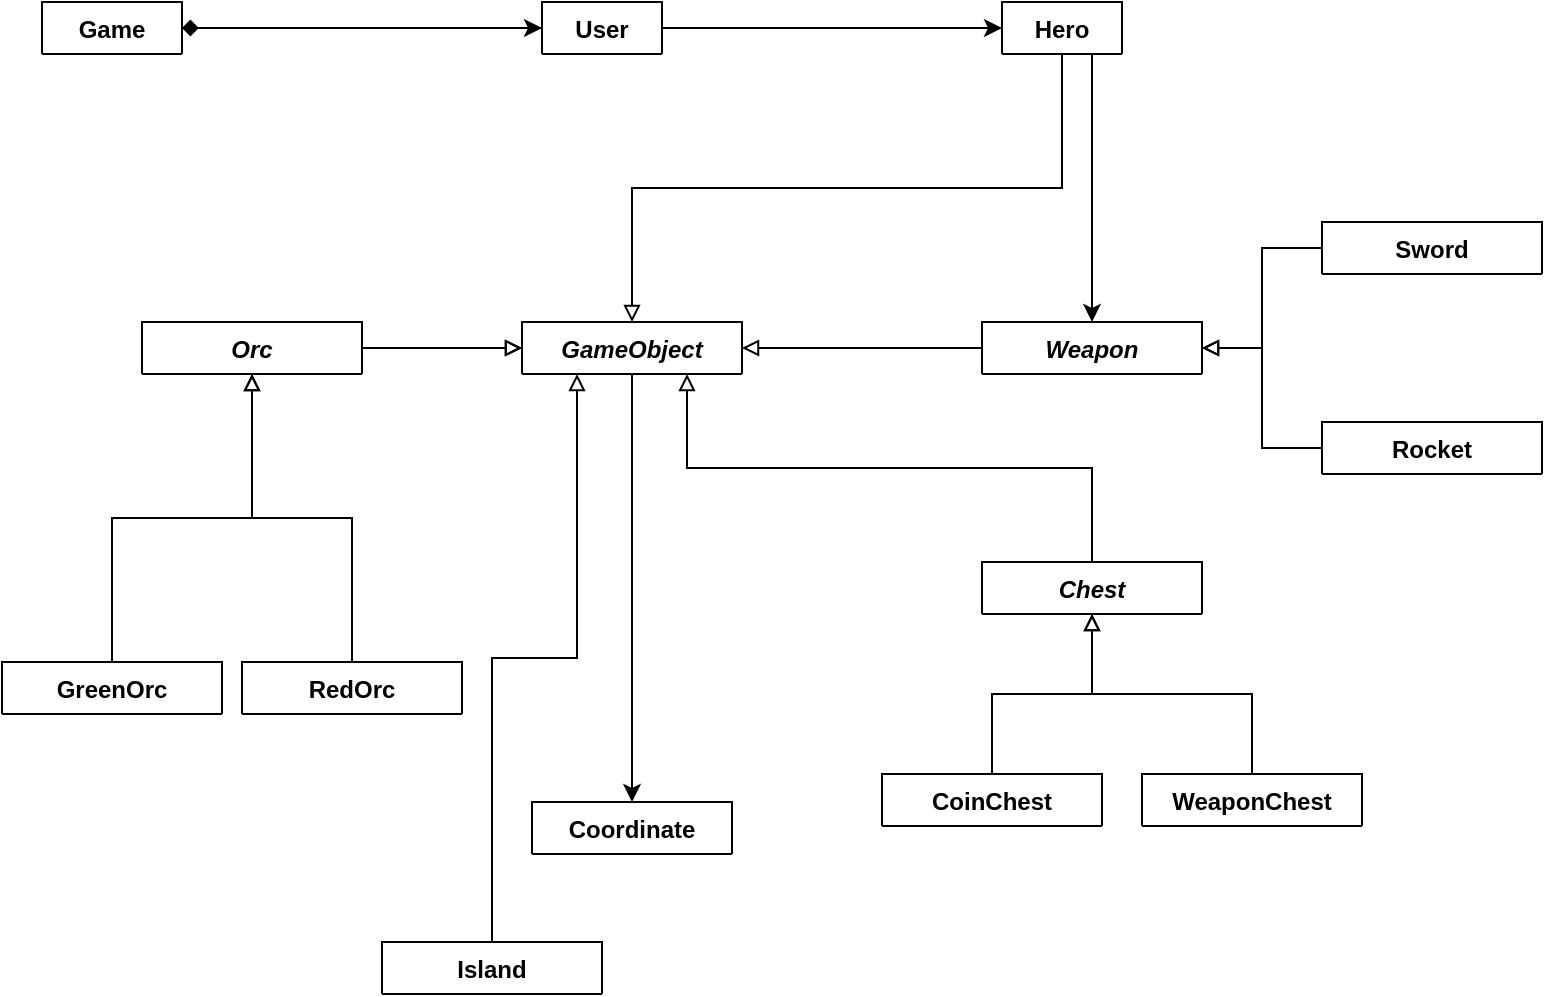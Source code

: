 <mxfile version="15.7.0" type="github">
  <diagram id="C5RBs43oDa-KdzZeNtuy" name="Page-1">
    <mxGraphModel dx="798" dy="589" grid="1" gridSize="10" guides="1" tooltips="1" connect="1" arrows="1" fold="1" page="1" pageScale="1" pageWidth="827" pageHeight="1169" math="0" shadow="0">
      <root>
        <mxCell id="WIyWlLk6GJQsqaUBKTNV-0" />
        <mxCell id="WIyWlLk6GJQsqaUBKTNV-1" parent="WIyWlLk6GJQsqaUBKTNV-0" />
        <mxCell id="6OCBn2JOFHXbEACRVXIG-73" value="" style="edgeStyle=orthogonalEdgeStyle;rounded=0;orthogonalLoop=1;jettySize=auto;html=1;" edge="1" parent="WIyWlLk6GJQsqaUBKTNV-1" source="6OCBn2JOFHXbEACRVXIG-64" target="6OCBn2JOFHXbEACRVXIG-69">
          <mxGeometry relative="1" as="geometry" />
        </mxCell>
        <mxCell id="6OCBn2JOFHXbEACRVXIG-64" value="Game" style="swimlane;fontStyle=1;align=center;verticalAlign=top;childLayout=stackLayout;horizontal=1;startSize=26;horizontalStack=0;resizeParent=1;resizeParentMax=0;resizeLast=0;collapsible=1;marginBottom=0;" vertex="1" collapsed="1" parent="WIyWlLk6GJQsqaUBKTNV-1">
          <mxGeometry x="40" y="40" width="70" height="26" as="geometry">
            <mxRectangle x="40" y="40" width="160" height="86" as="alternateBounds" />
          </mxGeometry>
        </mxCell>
        <mxCell id="6OCBn2JOFHXbEACRVXIG-65" value="+ field: type" style="text;strokeColor=none;fillColor=none;align=left;verticalAlign=top;spacingLeft=4;spacingRight=4;overflow=hidden;rotatable=0;points=[[0,0.5],[1,0.5]];portConstraint=eastwest;" vertex="1" parent="6OCBn2JOFHXbEACRVXIG-64">
          <mxGeometry y="26" width="70" height="26" as="geometry" />
        </mxCell>
        <mxCell id="6OCBn2JOFHXbEACRVXIG-66" value="" style="line;strokeWidth=1;fillColor=none;align=left;verticalAlign=middle;spacingTop=-1;spacingLeft=3;spacingRight=3;rotatable=0;labelPosition=right;points=[];portConstraint=eastwest;" vertex="1" parent="6OCBn2JOFHXbEACRVXIG-64">
          <mxGeometry y="52" width="70" height="8" as="geometry" />
        </mxCell>
        <mxCell id="6OCBn2JOFHXbEACRVXIG-67" value="+ method(type): type" style="text;strokeColor=none;fillColor=none;align=left;verticalAlign=top;spacingLeft=4;spacingRight=4;overflow=hidden;rotatable=0;points=[[0,0.5],[1,0.5]];portConstraint=eastwest;" vertex="1" parent="6OCBn2JOFHXbEACRVXIG-64">
          <mxGeometry y="60" width="70" height="26" as="geometry" />
        </mxCell>
        <mxCell id="6OCBn2JOFHXbEACRVXIG-79" value="" style="edgeStyle=orthogonalEdgeStyle;rounded=0;orthogonalLoop=1;jettySize=auto;html=1;" edge="1" parent="WIyWlLk6GJQsqaUBKTNV-1" source="6OCBn2JOFHXbEACRVXIG-69" target="6OCBn2JOFHXbEACRVXIG-75">
          <mxGeometry relative="1" as="geometry" />
        </mxCell>
        <mxCell id="6OCBn2JOFHXbEACRVXIG-69" value="User" style="swimlane;fontStyle=1;align=center;verticalAlign=top;childLayout=stackLayout;horizontal=1;startSize=26;horizontalStack=0;resizeParent=1;resizeParentMax=0;resizeLast=0;collapsible=1;marginBottom=0;" vertex="1" collapsed="1" parent="WIyWlLk6GJQsqaUBKTNV-1">
          <mxGeometry x="290" y="40" width="60" height="26" as="geometry">
            <mxRectangle x="290" y="40" width="160" height="86" as="alternateBounds" />
          </mxGeometry>
        </mxCell>
        <mxCell id="6OCBn2JOFHXbEACRVXIG-70" value="+ field: type" style="text;strokeColor=none;fillColor=none;align=left;verticalAlign=top;spacingLeft=4;spacingRight=4;overflow=hidden;rotatable=0;points=[[0,0.5],[1,0.5]];portConstraint=eastwest;" vertex="1" parent="6OCBn2JOFHXbEACRVXIG-69">
          <mxGeometry y="26" width="60" height="26" as="geometry" />
        </mxCell>
        <mxCell id="6OCBn2JOFHXbEACRVXIG-71" value="" style="line;strokeWidth=1;fillColor=none;align=left;verticalAlign=middle;spacingTop=-1;spacingLeft=3;spacingRight=3;rotatable=0;labelPosition=right;points=[];portConstraint=eastwest;" vertex="1" parent="6OCBn2JOFHXbEACRVXIG-69">
          <mxGeometry y="52" width="60" height="8" as="geometry" />
        </mxCell>
        <mxCell id="6OCBn2JOFHXbEACRVXIG-72" value="+ method(type): type" style="text;strokeColor=none;fillColor=none;align=left;verticalAlign=top;spacingLeft=4;spacingRight=4;overflow=hidden;rotatable=0;points=[[0,0.5],[1,0.5]];portConstraint=eastwest;" vertex="1" parent="6OCBn2JOFHXbEACRVXIG-69">
          <mxGeometry y="60" width="60" height="26" as="geometry" />
        </mxCell>
        <mxCell id="6OCBn2JOFHXbEACRVXIG-105" style="edgeStyle=orthogonalEdgeStyle;rounded=0;orthogonalLoop=1;jettySize=auto;html=1;exitX=0.5;exitY=1;exitDx=0;exitDy=0;entryX=0.5;entryY=0;entryDx=0;entryDy=0;endArrow=block;endFill=0;" edge="1" parent="WIyWlLk6GJQsqaUBKTNV-1" source="6OCBn2JOFHXbEACRVXIG-75" target="6OCBn2JOFHXbEACRVXIG-85">
          <mxGeometry relative="1" as="geometry" />
        </mxCell>
        <mxCell id="6OCBn2JOFHXbEACRVXIG-172" style="edgeStyle=orthogonalEdgeStyle;rounded=0;orthogonalLoop=1;jettySize=auto;html=1;exitX=0.75;exitY=1;exitDx=0;exitDy=0;entryX=0.5;entryY=0;entryDx=0;entryDy=0;startArrow=none;startFill=0;endArrow=classic;endFill=1;strokeColor=default;" edge="1" parent="WIyWlLk6GJQsqaUBKTNV-1" source="6OCBn2JOFHXbEACRVXIG-75" target="6OCBn2JOFHXbEACRVXIG-108">
          <mxGeometry relative="1" as="geometry" />
        </mxCell>
        <mxCell id="6OCBn2JOFHXbEACRVXIG-75" value="Hero" style="swimlane;fontStyle=1;align=center;verticalAlign=top;childLayout=stackLayout;horizontal=1;startSize=26;horizontalStack=0;resizeParent=1;resizeParentMax=0;resizeLast=0;collapsible=1;marginBottom=0;" vertex="1" collapsed="1" parent="WIyWlLk6GJQsqaUBKTNV-1">
          <mxGeometry x="520" y="40" width="60" height="26" as="geometry">
            <mxRectangle x="520" y="40" width="160" height="86" as="alternateBounds" />
          </mxGeometry>
        </mxCell>
        <mxCell id="6OCBn2JOFHXbEACRVXIG-76" value="+ field: type" style="text;strokeColor=none;fillColor=none;align=left;verticalAlign=top;spacingLeft=4;spacingRight=4;overflow=hidden;rotatable=0;points=[[0,0.5],[1,0.5]];portConstraint=eastwest;" vertex="1" parent="6OCBn2JOFHXbEACRVXIG-75">
          <mxGeometry y="26" width="60" height="26" as="geometry" />
        </mxCell>
        <mxCell id="6OCBn2JOFHXbEACRVXIG-77" value="" style="line;strokeWidth=1;fillColor=none;align=left;verticalAlign=middle;spacingTop=-1;spacingLeft=3;spacingRight=3;rotatable=0;labelPosition=right;points=[];portConstraint=eastwest;" vertex="1" parent="6OCBn2JOFHXbEACRVXIG-75">
          <mxGeometry y="52" width="60" height="8" as="geometry" />
        </mxCell>
        <mxCell id="6OCBn2JOFHXbEACRVXIG-78" value="+ method(type): type" style="text;strokeColor=none;fillColor=none;align=left;verticalAlign=top;spacingLeft=4;spacingRight=4;overflow=hidden;rotatable=0;points=[[0,0.5],[1,0.5]];portConstraint=eastwest;" vertex="1" parent="6OCBn2JOFHXbEACRVXIG-75">
          <mxGeometry y="60" width="60" height="26" as="geometry" />
        </mxCell>
        <mxCell id="6OCBn2JOFHXbEACRVXIG-107" style="edgeStyle=orthogonalEdgeStyle;rounded=0;orthogonalLoop=1;jettySize=auto;html=1;exitX=0.5;exitY=1;exitDx=0;exitDy=0;endArrow=classic;endFill=1;" edge="1" parent="WIyWlLk6GJQsqaUBKTNV-1" source="6OCBn2JOFHXbEACRVXIG-85" target="6OCBn2JOFHXbEACRVXIG-92">
          <mxGeometry relative="1" as="geometry" />
        </mxCell>
        <mxCell id="6OCBn2JOFHXbEACRVXIG-114" value="" style="edgeStyle=orthogonalEdgeStyle;rounded=0;orthogonalLoop=1;jettySize=auto;html=1;endArrow=none;endFill=0;strokeColor=default;startArrow=block;startFill=0;" edge="1" parent="WIyWlLk6GJQsqaUBKTNV-1" source="6OCBn2JOFHXbEACRVXIG-85" target="6OCBn2JOFHXbEACRVXIG-108">
          <mxGeometry relative="1" as="geometry" />
        </mxCell>
        <mxCell id="6OCBn2JOFHXbEACRVXIG-121" value="" style="edgeStyle=orthogonalEdgeStyle;rounded=0;orthogonalLoop=1;jettySize=auto;html=1;startArrow=block;startFill=0;endArrow=none;endFill=0;strokeColor=default;" edge="1" parent="WIyWlLk6GJQsqaUBKTNV-1" source="6OCBn2JOFHXbEACRVXIG-85" target="6OCBn2JOFHXbEACRVXIG-115">
          <mxGeometry relative="1" as="geometry" />
        </mxCell>
        <mxCell id="6OCBn2JOFHXbEACRVXIG-128" value="" style="edgeStyle=orthogonalEdgeStyle;rounded=0;orthogonalLoop=1;jettySize=auto;html=1;startArrow=block;startFill=0;endArrow=none;endFill=0;strokeColor=default;" edge="1" parent="WIyWlLk6GJQsqaUBKTNV-1" source="6OCBn2JOFHXbEACRVXIG-85" target="6OCBn2JOFHXbEACRVXIG-122">
          <mxGeometry relative="1" as="geometry" />
        </mxCell>
        <mxCell id="6OCBn2JOFHXbEACRVXIG-85" value="GameObject" style="swimlane;fontStyle=3;align=center;verticalAlign=top;childLayout=stackLayout;horizontal=1;startSize=26;horizontalStack=0;resizeParent=1;resizeParentMax=0;resizeLast=0;collapsible=1;marginBottom=0;" vertex="1" collapsed="1" parent="WIyWlLk6GJQsqaUBKTNV-1">
          <mxGeometry x="280" y="200" width="110" height="26" as="geometry">
            <mxRectangle x="280" y="200" width="160" height="112" as="alternateBounds" />
          </mxGeometry>
        </mxCell>
        <mxCell id="6OCBn2JOFHXbEACRVXIG-86" value="+ field: type" style="text;strokeColor=none;fillColor=none;align=left;verticalAlign=top;spacingLeft=4;spacingRight=4;overflow=hidden;rotatable=0;points=[[0,0.5],[1,0.5]];portConstraint=eastwest;" vertex="1" parent="6OCBn2JOFHXbEACRVXIG-85">
          <mxGeometry y="26" width="110" height="26" as="geometry" />
        </mxCell>
        <mxCell id="6OCBn2JOFHXbEACRVXIG-87" value="" style="line;strokeWidth=1;fillColor=none;align=left;verticalAlign=middle;spacingTop=-1;spacingLeft=3;spacingRight=3;rotatable=0;labelPosition=right;points=[];portConstraint=eastwest;" vertex="1" parent="6OCBn2JOFHXbEACRVXIG-85">
          <mxGeometry y="52" width="110" height="8" as="geometry" />
        </mxCell>
        <mxCell id="6OCBn2JOFHXbEACRVXIG-88" value="+ method(type): type" style="text;strokeColor=none;fillColor=none;align=left;verticalAlign=top;spacingLeft=4;spacingRight=4;overflow=hidden;rotatable=0;points=[[0,0.5],[1,0.5]];portConstraint=eastwest;" vertex="1" parent="6OCBn2JOFHXbEACRVXIG-85">
          <mxGeometry y="60" width="110" height="26" as="geometry" />
        </mxCell>
        <mxCell id="6OCBn2JOFHXbEACRVXIG-103" value="+ method(type): type" style="text;strokeColor=none;fillColor=none;align=left;verticalAlign=top;spacingLeft=4;spacingRight=4;overflow=hidden;rotatable=0;points=[[0,0.5],[1,0.5]];portConstraint=eastwest;" vertex="1" parent="6OCBn2JOFHXbEACRVXIG-85">
          <mxGeometry y="86" width="110" height="26" as="geometry" />
        </mxCell>
        <mxCell id="6OCBn2JOFHXbEACRVXIG-101" style="edgeStyle=orthogonalEdgeStyle;rounded=0;orthogonalLoop=1;jettySize=auto;html=1;exitX=1;exitY=0.5;exitDx=0;exitDy=0;endArrow=diamond;endFill=1;" edge="1" parent="6OCBn2JOFHXbEACRVXIG-85" source="6OCBn2JOFHXbEACRVXIG-86" target="6OCBn2JOFHXbEACRVXIG-86">
          <mxGeometry relative="1" as="geometry" />
        </mxCell>
        <mxCell id="6OCBn2JOFHXbEACRVXIG-91" style="edgeStyle=orthogonalEdgeStyle;rounded=0;orthogonalLoop=1;jettySize=auto;html=1;exitX=0;exitY=0.5;exitDx=0;exitDy=0;endArrow=diamond;endFill=1;" edge="1" parent="WIyWlLk6GJQsqaUBKTNV-1" source="6OCBn2JOFHXbEACRVXIG-72" target="6OCBn2JOFHXbEACRVXIG-67">
          <mxGeometry relative="1" as="geometry" />
        </mxCell>
        <mxCell id="6OCBn2JOFHXbEACRVXIG-92" value="Coordinate" style="swimlane;fontStyle=1;align=center;verticalAlign=top;childLayout=stackLayout;horizontal=1;startSize=26;horizontalStack=0;resizeParent=1;resizeParentMax=0;resizeLast=0;collapsible=1;marginBottom=0;" vertex="1" collapsed="1" parent="WIyWlLk6GJQsqaUBKTNV-1">
          <mxGeometry x="285" y="440" width="100" height="26" as="geometry">
            <mxRectangle x="290" y="440" width="160" height="190" as="alternateBounds" />
          </mxGeometry>
        </mxCell>
        <mxCell id="6OCBn2JOFHXbEACRVXIG-93" value="- x: double" style="text;strokeColor=none;fillColor=none;align=left;verticalAlign=top;spacingLeft=4;spacingRight=4;overflow=hidden;rotatable=0;points=[[0,0.5],[1,0.5]];portConstraint=eastwest;" vertex="1" parent="6OCBn2JOFHXbEACRVXIG-92">
          <mxGeometry y="26" width="100" height="26" as="geometry" />
        </mxCell>
        <mxCell id="6OCBn2JOFHXbEACRVXIG-96" value="- y: double" style="text;strokeColor=none;fillColor=none;align=left;verticalAlign=top;spacingLeft=4;spacingRight=4;overflow=hidden;rotatable=0;points=[[0,0.5],[1,0.5]];portConstraint=eastwest;" vertex="1" parent="6OCBn2JOFHXbEACRVXIG-92">
          <mxGeometry y="52" width="100" height="26" as="geometry" />
        </mxCell>
        <mxCell id="6OCBn2JOFHXbEACRVXIG-94" value="" style="line;strokeWidth=1;fillColor=none;align=left;verticalAlign=middle;spacingTop=-1;spacingLeft=3;spacingRight=3;rotatable=0;labelPosition=right;points=[];portConstraint=eastwest;" vertex="1" parent="6OCBn2JOFHXbEACRVXIG-92">
          <mxGeometry y="78" width="100" height="8" as="geometry" />
        </mxCell>
        <mxCell id="6OCBn2JOFHXbEACRVXIG-95" value="+ setX(x: double): void" style="text;strokeColor=none;fillColor=none;align=left;verticalAlign=top;spacingLeft=4;spacingRight=4;overflow=hidden;rotatable=0;points=[[0,0.5],[1,0.5]];portConstraint=eastwest;" vertex="1" parent="6OCBn2JOFHXbEACRVXIG-92">
          <mxGeometry y="86" width="100" height="26" as="geometry" />
        </mxCell>
        <mxCell id="6OCBn2JOFHXbEACRVXIG-97" value="+ setY(y: double): void" style="text;strokeColor=none;fillColor=none;align=left;verticalAlign=top;spacingLeft=4;spacingRight=4;overflow=hidden;rotatable=0;points=[[0,0.5],[1,0.5]];portConstraint=eastwest;" vertex="1" parent="6OCBn2JOFHXbEACRVXIG-92">
          <mxGeometry y="112" width="100" height="26" as="geometry" />
        </mxCell>
        <mxCell id="6OCBn2JOFHXbEACRVXIG-98" value="+ getX(): double" style="text;strokeColor=none;fillColor=none;align=left;verticalAlign=top;spacingLeft=4;spacingRight=4;overflow=hidden;rotatable=0;points=[[0,0.5],[1,0.5]];portConstraint=eastwest;" vertex="1" parent="6OCBn2JOFHXbEACRVXIG-92">
          <mxGeometry y="138" width="100" height="26" as="geometry" />
        </mxCell>
        <mxCell id="6OCBn2JOFHXbEACRVXIG-99" value="+ getY(): void" style="text;strokeColor=none;fillColor=none;align=left;verticalAlign=top;spacingLeft=4;spacingRight=4;overflow=hidden;rotatable=0;points=[[0,0.5],[1,0.5]];portConstraint=eastwest;" vertex="1" parent="6OCBn2JOFHXbEACRVXIG-92">
          <mxGeometry y="164" width="100" height="26" as="geometry" />
        </mxCell>
        <mxCell id="6OCBn2JOFHXbEACRVXIG-164" value="" style="edgeStyle=orthogonalEdgeStyle;rounded=0;orthogonalLoop=1;jettySize=auto;html=1;startArrow=block;startFill=0;endArrow=none;endFill=0;strokeColor=default;entryX=0;entryY=0.5;entryDx=0;entryDy=0;" edge="1" parent="WIyWlLk6GJQsqaUBKTNV-1" source="6OCBn2JOFHXbEACRVXIG-108" target="6OCBn2JOFHXbEACRVXIG-158">
          <mxGeometry relative="1" as="geometry" />
        </mxCell>
        <mxCell id="6OCBn2JOFHXbEACRVXIG-171" value="" style="edgeStyle=orthogonalEdgeStyle;rounded=0;orthogonalLoop=1;jettySize=auto;html=1;startArrow=block;startFill=0;endArrow=none;endFill=0;strokeColor=default;entryX=0;entryY=0.5;entryDx=0;entryDy=0;" edge="1" parent="WIyWlLk6GJQsqaUBKTNV-1" source="6OCBn2JOFHXbEACRVXIG-108" target="6OCBn2JOFHXbEACRVXIG-165">
          <mxGeometry relative="1" as="geometry" />
        </mxCell>
        <mxCell id="6OCBn2JOFHXbEACRVXIG-108" value="Weapon" style="swimlane;fontStyle=3;align=center;verticalAlign=top;childLayout=stackLayout;horizontal=1;startSize=26;horizontalStack=0;resizeParent=1;resizeParentMax=0;resizeLast=0;collapsible=1;marginBottom=0;" vertex="1" collapsed="1" parent="WIyWlLk6GJQsqaUBKTNV-1">
          <mxGeometry x="510" y="200" width="110" height="26" as="geometry">
            <mxRectangle x="280" y="200" width="160" height="112" as="alternateBounds" />
          </mxGeometry>
        </mxCell>
        <mxCell id="6OCBn2JOFHXbEACRVXIG-109" value="+ field: type" style="text;strokeColor=none;fillColor=none;align=left;verticalAlign=top;spacingLeft=4;spacingRight=4;overflow=hidden;rotatable=0;points=[[0,0.5],[1,0.5]];portConstraint=eastwest;" vertex="1" parent="6OCBn2JOFHXbEACRVXIG-108">
          <mxGeometry y="26" width="110" height="26" as="geometry" />
        </mxCell>
        <mxCell id="6OCBn2JOFHXbEACRVXIG-110" value="" style="line;strokeWidth=1;fillColor=none;align=left;verticalAlign=middle;spacingTop=-1;spacingLeft=3;spacingRight=3;rotatable=0;labelPosition=right;points=[];portConstraint=eastwest;" vertex="1" parent="6OCBn2JOFHXbEACRVXIG-108">
          <mxGeometry y="52" width="110" height="8" as="geometry" />
        </mxCell>
        <mxCell id="6OCBn2JOFHXbEACRVXIG-111" value="+ method(type): type" style="text;strokeColor=none;fillColor=none;align=left;verticalAlign=top;spacingLeft=4;spacingRight=4;overflow=hidden;rotatable=0;points=[[0,0.5],[1,0.5]];portConstraint=eastwest;" vertex="1" parent="6OCBn2JOFHXbEACRVXIG-108">
          <mxGeometry y="60" width="110" height="26" as="geometry" />
        </mxCell>
        <mxCell id="6OCBn2JOFHXbEACRVXIG-112" value="+ method(type): type" style="text;strokeColor=none;fillColor=none;align=left;verticalAlign=top;spacingLeft=4;spacingRight=4;overflow=hidden;rotatable=0;points=[[0,0.5],[1,0.5]];portConstraint=eastwest;" vertex="1" parent="6OCBn2JOFHXbEACRVXIG-108">
          <mxGeometry y="86" width="110" height="26" as="geometry" />
        </mxCell>
        <mxCell id="6OCBn2JOFHXbEACRVXIG-113" style="edgeStyle=orthogonalEdgeStyle;rounded=0;orthogonalLoop=1;jettySize=auto;html=1;exitX=1;exitY=0.5;exitDx=0;exitDy=0;endArrow=diamond;endFill=1;" edge="1" parent="6OCBn2JOFHXbEACRVXIG-108" source="6OCBn2JOFHXbEACRVXIG-109" target="6OCBn2JOFHXbEACRVXIG-109">
          <mxGeometry relative="1" as="geometry" />
        </mxCell>
        <mxCell id="6OCBn2JOFHXbEACRVXIG-198" value="" style="edgeStyle=orthogonalEdgeStyle;rounded=0;orthogonalLoop=1;jettySize=auto;html=1;startArrow=block;startFill=0;endArrow=none;endFill=0;strokeColor=default;" edge="1" parent="WIyWlLk6GJQsqaUBKTNV-1" source="6OCBn2JOFHXbEACRVXIG-115" target="6OCBn2JOFHXbEACRVXIG-186">
          <mxGeometry relative="1" as="geometry" />
        </mxCell>
        <mxCell id="6OCBn2JOFHXbEACRVXIG-211" value="" style="edgeStyle=orthogonalEdgeStyle;rounded=0;orthogonalLoop=1;jettySize=auto;html=1;startArrow=block;startFill=0;endArrow=none;endFill=0;strokeColor=default;" edge="1" parent="WIyWlLk6GJQsqaUBKTNV-1" source="6OCBn2JOFHXbEACRVXIG-115" target="6OCBn2JOFHXbEACRVXIG-199">
          <mxGeometry relative="1" as="geometry" />
        </mxCell>
        <mxCell id="6OCBn2JOFHXbEACRVXIG-115" value="Orc" style="swimlane;fontStyle=3;align=center;verticalAlign=top;childLayout=stackLayout;horizontal=1;startSize=26;horizontalStack=0;resizeParent=1;resizeParentMax=0;resizeLast=0;collapsible=1;marginBottom=0;" vertex="1" collapsed="1" parent="WIyWlLk6GJQsqaUBKTNV-1">
          <mxGeometry x="90" y="200" width="110" height="26" as="geometry">
            <mxRectangle x="280" y="200" width="160" height="112" as="alternateBounds" />
          </mxGeometry>
        </mxCell>
        <mxCell id="6OCBn2JOFHXbEACRVXIG-122" value="Orc" style="swimlane;fontStyle=1;align=center;verticalAlign=top;childLayout=stackLayout;horizontal=1;startSize=26;horizontalStack=0;resizeParent=1;resizeParentMax=0;resizeLast=0;collapsible=1;marginBottom=0;" vertex="1" collapsed="1" parent="6OCBn2JOFHXbEACRVXIG-115">
          <mxGeometry y="26" width="110" height="26" as="geometry">
            <mxRectangle x="280" y="200" width="160" height="112" as="alternateBounds" />
          </mxGeometry>
        </mxCell>
        <mxCell id="6OCBn2JOFHXbEACRVXIG-123" value="+ field: type" style="text;strokeColor=none;fillColor=none;align=left;verticalAlign=top;spacingLeft=4;spacingRight=4;overflow=hidden;rotatable=0;points=[[0,0.5],[1,0.5]];portConstraint=eastwest;" vertex="1" parent="6OCBn2JOFHXbEACRVXIG-122">
          <mxGeometry y="26" width="110" height="26" as="geometry" />
        </mxCell>
        <mxCell id="6OCBn2JOFHXbEACRVXIG-124" value="" style="line;strokeWidth=1;fillColor=none;align=left;verticalAlign=middle;spacingTop=-1;spacingLeft=3;spacingRight=3;rotatable=0;labelPosition=right;points=[];portConstraint=eastwest;" vertex="1" parent="6OCBn2JOFHXbEACRVXIG-122">
          <mxGeometry y="52" width="110" height="8" as="geometry" />
        </mxCell>
        <mxCell id="6OCBn2JOFHXbEACRVXIG-125" value="+ method(type): type" style="text;strokeColor=none;fillColor=none;align=left;verticalAlign=top;spacingLeft=4;spacingRight=4;overflow=hidden;rotatable=0;points=[[0,0.5],[1,0.5]];portConstraint=eastwest;" vertex="1" parent="6OCBn2JOFHXbEACRVXIG-122">
          <mxGeometry y="60" width="110" height="26" as="geometry" />
        </mxCell>
        <mxCell id="6OCBn2JOFHXbEACRVXIG-126" value="+ method(type): type" style="text;strokeColor=none;fillColor=none;align=left;verticalAlign=top;spacingLeft=4;spacingRight=4;overflow=hidden;rotatable=0;points=[[0,0.5],[1,0.5]];portConstraint=eastwest;" vertex="1" parent="6OCBn2JOFHXbEACRVXIG-122">
          <mxGeometry y="86" width="110" height="26" as="geometry" />
        </mxCell>
        <mxCell id="6OCBn2JOFHXbEACRVXIG-127" style="edgeStyle=orthogonalEdgeStyle;rounded=0;orthogonalLoop=1;jettySize=auto;html=1;exitX=1;exitY=0.5;exitDx=0;exitDy=0;endArrow=diamond;endFill=1;" edge="1" parent="6OCBn2JOFHXbEACRVXIG-122" source="6OCBn2JOFHXbEACRVXIG-123" target="6OCBn2JOFHXbEACRVXIG-123">
          <mxGeometry relative="1" as="geometry" />
        </mxCell>
        <mxCell id="6OCBn2JOFHXbEACRVXIG-116" value="+ field: type" style="text;strokeColor=none;fillColor=none;align=left;verticalAlign=top;spacingLeft=4;spacingRight=4;overflow=hidden;rotatable=0;points=[[0,0.5],[1,0.5]];portConstraint=eastwest;" vertex="1" parent="6OCBn2JOFHXbEACRVXIG-115">
          <mxGeometry y="52" width="110" height="26" as="geometry" />
        </mxCell>
        <mxCell id="6OCBn2JOFHXbEACRVXIG-117" value="" style="line;strokeWidth=1;fillColor=none;align=left;verticalAlign=middle;spacingTop=-1;spacingLeft=3;spacingRight=3;rotatable=0;labelPosition=right;points=[];portConstraint=eastwest;" vertex="1" parent="6OCBn2JOFHXbEACRVXIG-115">
          <mxGeometry y="78" width="110" height="8" as="geometry" />
        </mxCell>
        <mxCell id="6OCBn2JOFHXbEACRVXIG-118" value="+ method(type): type" style="text;strokeColor=none;fillColor=none;align=left;verticalAlign=top;spacingLeft=4;spacingRight=4;overflow=hidden;rotatable=0;points=[[0,0.5],[1,0.5]];portConstraint=eastwest;" vertex="1" parent="6OCBn2JOFHXbEACRVXIG-115">
          <mxGeometry y="86" width="110" height="26" as="geometry" />
        </mxCell>
        <mxCell id="6OCBn2JOFHXbEACRVXIG-119" value="+ method(type): type" style="text;strokeColor=none;fillColor=none;align=left;verticalAlign=top;spacingLeft=4;spacingRight=4;overflow=hidden;rotatable=0;points=[[0,0.5],[1,0.5]];portConstraint=eastwest;" vertex="1" parent="6OCBn2JOFHXbEACRVXIG-115">
          <mxGeometry y="112" width="110" height="26" as="geometry" />
        </mxCell>
        <mxCell id="6OCBn2JOFHXbEACRVXIG-120" style="edgeStyle=orthogonalEdgeStyle;rounded=0;orthogonalLoop=1;jettySize=auto;html=1;exitX=1;exitY=0.5;exitDx=0;exitDy=0;endArrow=diamond;endFill=1;" edge="1" parent="6OCBn2JOFHXbEACRVXIG-115" source="6OCBn2JOFHXbEACRVXIG-116" target="6OCBn2JOFHXbEACRVXIG-116">
          <mxGeometry relative="1" as="geometry" />
        </mxCell>
        <mxCell id="6OCBn2JOFHXbEACRVXIG-136" style="edgeStyle=orthogonalEdgeStyle;rounded=0;orthogonalLoop=1;jettySize=auto;html=1;exitX=0.5;exitY=0;exitDx=0;exitDy=0;startArrow=none;startFill=0;endArrow=block;endFill=0;strokeColor=default;entryX=0.25;entryY=1;entryDx=0;entryDy=0;elbow=vertical;" edge="1" parent="WIyWlLk6GJQsqaUBKTNV-1" source="6OCBn2JOFHXbEACRVXIG-129" target="6OCBn2JOFHXbEACRVXIG-85">
          <mxGeometry relative="1" as="geometry">
            <mxPoint x="290" y="230" as="targetPoint" />
          </mxGeometry>
        </mxCell>
        <mxCell id="6OCBn2JOFHXbEACRVXIG-129" value="Island" style="swimlane;fontStyle=1;align=center;verticalAlign=top;childLayout=stackLayout;horizontal=1;startSize=26;horizontalStack=0;resizeParent=1;resizeParentMax=0;resizeLast=0;collapsible=1;marginBottom=0;" vertex="1" collapsed="1" parent="WIyWlLk6GJQsqaUBKTNV-1">
          <mxGeometry x="210" y="510" width="110" height="26" as="geometry">
            <mxRectangle x="210" y="510" width="160" height="138" as="alternateBounds" />
          </mxGeometry>
        </mxCell>
        <mxCell id="6OCBn2JOFHXbEACRVXIG-130" value="+ field: type" style="text;strokeColor=none;fillColor=none;align=left;verticalAlign=top;spacingLeft=4;spacingRight=4;overflow=hidden;rotatable=0;points=[[0,0.5],[1,0.5]];portConstraint=eastwest;" vertex="1" parent="6OCBn2JOFHXbEACRVXIG-129">
          <mxGeometry y="26" width="110" height="26" as="geometry" />
        </mxCell>
        <mxCell id="6OCBn2JOFHXbEACRVXIG-131" value="" style="line;strokeWidth=1;fillColor=none;align=left;verticalAlign=middle;spacingTop=-1;spacingLeft=3;spacingRight=3;rotatable=0;labelPosition=right;points=[];portConstraint=eastwest;" vertex="1" parent="6OCBn2JOFHXbEACRVXIG-129">
          <mxGeometry y="52" width="110" height="8" as="geometry" />
        </mxCell>
        <mxCell id="6OCBn2JOFHXbEACRVXIG-132" value="+ method(type): type" style="text;strokeColor=none;fillColor=none;align=left;verticalAlign=top;spacingLeft=4;spacingRight=4;overflow=hidden;rotatable=0;points=[[0,0.5],[1,0.5]];portConstraint=eastwest;" vertex="1" parent="6OCBn2JOFHXbEACRVXIG-129">
          <mxGeometry y="60" width="110" height="26" as="geometry" />
        </mxCell>
        <mxCell id="6OCBn2JOFHXbEACRVXIG-133" value="+ method(type): type" style="text;strokeColor=none;fillColor=none;align=left;verticalAlign=top;spacingLeft=4;spacingRight=4;overflow=hidden;rotatable=0;points=[[0,0.5],[1,0.5]];portConstraint=eastwest;" vertex="1" parent="6OCBn2JOFHXbEACRVXIG-129">
          <mxGeometry y="86" width="110" height="26" as="geometry" />
        </mxCell>
        <mxCell id="6OCBn2JOFHXbEACRVXIG-134" style="edgeStyle=orthogonalEdgeStyle;rounded=0;orthogonalLoop=1;jettySize=auto;html=1;exitX=1;exitY=0.5;exitDx=0;exitDy=0;endArrow=diamond;endFill=1;" edge="1" parent="6OCBn2JOFHXbEACRVXIG-129" source="6OCBn2JOFHXbEACRVXIG-130" target="6OCBn2JOFHXbEACRVXIG-130">
          <mxGeometry relative="1" as="geometry" />
        </mxCell>
        <mxCell id="6OCBn2JOFHXbEACRVXIG-173" value="Orc" style="swimlane;fontStyle=1;align=center;verticalAlign=top;childLayout=stackLayout;horizontal=1;startSize=26;horizontalStack=0;resizeParent=1;resizeParentMax=0;resizeLast=0;collapsible=1;marginBottom=0;" vertex="1" collapsed="1" parent="6OCBn2JOFHXbEACRVXIG-129">
          <mxGeometry y="112" width="110" height="26" as="geometry">
            <mxRectangle x="280" y="200" width="160" height="112" as="alternateBounds" />
          </mxGeometry>
        </mxCell>
        <mxCell id="6OCBn2JOFHXbEACRVXIG-174" value="Orc" style="swimlane;fontStyle=1;align=center;verticalAlign=top;childLayout=stackLayout;horizontal=1;startSize=26;horizontalStack=0;resizeParent=1;resizeParentMax=0;resizeLast=0;collapsible=1;marginBottom=0;" vertex="1" collapsed="1" parent="6OCBn2JOFHXbEACRVXIG-173">
          <mxGeometry y="26" width="110" height="26" as="geometry">
            <mxRectangle x="280" y="200" width="160" height="112" as="alternateBounds" />
          </mxGeometry>
        </mxCell>
        <mxCell id="6OCBn2JOFHXbEACRVXIG-175" value="+ field: type" style="text;strokeColor=none;fillColor=none;align=left;verticalAlign=top;spacingLeft=4;spacingRight=4;overflow=hidden;rotatable=0;points=[[0,0.5],[1,0.5]];portConstraint=eastwest;" vertex="1" parent="6OCBn2JOFHXbEACRVXIG-174">
          <mxGeometry y="26" width="110" height="26" as="geometry" />
        </mxCell>
        <mxCell id="6OCBn2JOFHXbEACRVXIG-176" value="" style="line;strokeWidth=1;fillColor=none;align=left;verticalAlign=middle;spacingTop=-1;spacingLeft=3;spacingRight=3;rotatable=0;labelPosition=right;points=[];portConstraint=eastwest;" vertex="1" parent="6OCBn2JOFHXbEACRVXIG-174">
          <mxGeometry y="52" width="110" height="8" as="geometry" />
        </mxCell>
        <mxCell id="6OCBn2JOFHXbEACRVXIG-177" value="+ method(type): type" style="text;strokeColor=none;fillColor=none;align=left;verticalAlign=top;spacingLeft=4;spacingRight=4;overflow=hidden;rotatable=0;points=[[0,0.5],[1,0.5]];portConstraint=eastwest;" vertex="1" parent="6OCBn2JOFHXbEACRVXIG-174">
          <mxGeometry y="60" width="110" height="26" as="geometry" />
        </mxCell>
        <mxCell id="6OCBn2JOFHXbEACRVXIG-178" value="+ method(type): type" style="text;strokeColor=none;fillColor=none;align=left;verticalAlign=top;spacingLeft=4;spacingRight=4;overflow=hidden;rotatable=0;points=[[0,0.5],[1,0.5]];portConstraint=eastwest;" vertex="1" parent="6OCBn2JOFHXbEACRVXIG-174">
          <mxGeometry y="86" width="110" height="26" as="geometry" />
        </mxCell>
        <mxCell id="6OCBn2JOFHXbEACRVXIG-179" style="edgeStyle=orthogonalEdgeStyle;rounded=0;orthogonalLoop=1;jettySize=auto;html=1;exitX=1;exitY=0.5;exitDx=0;exitDy=0;endArrow=diamond;endFill=1;" edge="1" parent="6OCBn2JOFHXbEACRVXIG-174" source="6OCBn2JOFHXbEACRVXIG-175" target="6OCBn2JOFHXbEACRVXIG-175">
          <mxGeometry relative="1" as="geometry" />
        </mxCell>
        <mxCell id="6OCBn2JOFHXbEACRVXIG-180" value="+ field: type" style="text;strokeColor=none;fillColor=none;align=left;verticalAlign=top;spacingLeft=4;spacingRight=4;overflow=hidden;rotatable=0;points=[[0,0.5],[1,0.5]];portConstraint=eastwest;" vertex="1" parent="6OCBn2JOFHXbEACRVXIG-173">
          <mxGeometry y="52" width="110" height="26" as="geometry" />
        </mxCell>
        <mxCell id="6OCBn2JOFHXbEACRVXIG-181" value="" style="line;strokeWidth=1;fillColor=none;align=left;verticalAlign=middle;spacingTop=-1;spacingLeft=3;spacingRight=3;rotatable=0;labelPosition=right;points=[];portConstraint=eastwest;" vertex="1" parent="6OCBn2JOFHXbEACRVXIG-173">
          <mxGeometry y="78" width="110" height="8" as="geometry" />
        </mxCell>
        <mxCell id="6OCBn2JOFHXbEACRVXIG-182" value="+ method(type): type" style="text;strokeColor=none;fillColor=none;align=left;verticalAlign=top;spacingLeft=4;spacingRight=4;overflow=hidden;rotatable=0;points=[[0,0.5],[1,0.5]];portConstraint=eastwest;" vertex="1" parent="6OCBn2JOFHXbEACRVXIG-173">
          <mxGeometry y="86" width="110" height="26" as="geometry" />
        </mxCell>
        <mxCell id="6OCBn2JOFHXbEACRVXIG-183" value="+ method(type): type" style="text;strokeColor=none;fillColor=none;align=left;verticalAlign=top;spacingLeft=4;spacingRight=4;overflow=hidden;rotatable=0;points=[[0,0.5],[1,0.5]];portConstraint=eastwest;" vertex="1" parent="6OCBn2JOFHXbEACRVXIG-173">
          <mxGeometry y="112" width="110" height="26" as="geometry" />
        </mxCell>
        <mxCell id="6OCBn2JOFHXbEACRVXIG-184" style="edgeStyle=orthogonalEdgeStyle;rounded=0;orthogonalLoop=1;jettySize=auto;html=1;exitX=1;exitY=0.5;exitDx=0;exitDy=0;endArrow=diamond;endFill=1;" edge="1" parent="6OCBn2JOFHXbEACRVXIG-173" source="6OCBn2JOFHXbEACRVXIG-180" target="6OCBn2JOFHXbEACRVXIG-180">
          <mxGeometry relative="1" as="geometry" />
        </mxCell>
        <mxCell id="6OCBn2JOFHXbEACRVXIG-143" style="edgeStyle=orthogonalEdgeStyle;rounded=0;orthogonalLoop=1;jettySize=auto;html=1;exitX=0.5;exitY=0;exitDx=0;exitDy=0;entryX=0.75;entryY=1;entryDx=0;entryDy=0;startArrow=none;startFill=0;endArrow=block;endFill=0;strokeColor=default;" edge="1" parent="WIyWlLk6GJQsqaUBKTNV-1" source="6OCBn2JOFHXbEACRVXIG-137" target="6OCBn2JOFHXbEACRVXIG-85">
          <mxGeometry relative="1" as="geometry" />
        </mxCell>
        <mxCell id="6OCBn2JOFHXbEACRVXIG-150" value="" style="edgeStyle=orthogonalEdgeStyle;rounded=0;orthogonalLoop=1;jettySize=auto;html=1;startArrow=block;startFill=0;endArrow=none;endFill=0;strokeColor=default;" edge="1" parent="WIyWlLk6GJQsqaUBKTNV-1" source="6OCBn2JOFHXbEACRVXIG-137" target="6OCBn2JOFHXbEACRVXIG-144">
          <mxGeometry relative="1" as="geometry" />
        </mxCell>
        <mxCell id="6OCBn2JOFHXbEACRVXIG-157" value="" style="edgeStyle=orthogonalEdgeStyle;rounded=0;orthogonalLoop=1;jettySize=auto;html=1;startArrow=block;startFill=0;endArrow=none;endFill=0;strokeColor=default;exitX=0.5;exitY=1;exitDx=0;exitDy=0;" edge="1" parent="WIyWlLk6GJQsqaUBKTNV-1" source="6OCBn2JOFHXbEACRVXIG-137" target="6OCBn2JOFHXbEACRVXIG-151">
          <mxGeometry relative="1" as="geometry" />
        </mxCell>
        <mxCell id="6OCBn2JOFHXbEACRVXIG-137" value="Chest" style="swimlane;fontStyle=3;align=center;verticalAlign=top;childLayout=stackLayout;horizontal=1;startSize=26;horizontalStack=0;resizeParent=1;resizeParentMax=0;resizeLast=0;collapsible=1;marginBottom=0;" vertex="1" collapsed="1" parent="WIyWlLk6GJQsqaUBKTNV-1">
          <mxGeometry x="510" y="320" width="110" height="26" as="geometry">
            <mxRectangle x="280" y="200" width="160" height="112" as="alternateBounds" />
          </mxGeometry>
        </mxCell>
        <mxCell id="6OCBn2JOFHXbEACRVXIG-138" value="+ field: type" style="text;strokeColor=none;fillColor=none;align=left;verticalAlign=top;spacingLeft=4;spacingRight=4;overflow=hidden;rotatable=0;points=[[0,0.5],[1,0.5]];portConstraint=eastwest;" vertex="1" parent="6OCBn2JOFHXbEACRVXIG-137">
          <mxGeometry y="26" width="110" height="26" as="geometry" />
        </mxCell>
        <mxCell id="6OCBn2JOFHXbEACRVXIG-139" value="" style="line;strokeWidth=1;fillColor=none;align=left;verticalAlign=middle;spacingTop=-1;spacingLeft=3;spacingRight=3;rotatable=0;labelPosition=right;points=[];portConstraint=eastwest;" vertex="1" parent="6OCBn2JOFHXbEACRVXIG-137">
          <mxGeometry y="52" width="110" height="8" as="geometry" />
        </mxCell>
        <mxCell id="6OCBn2JOFHXbEACRVXIG-140" value="+ method(type): type" style="text;strokeColor=none;fillColor=none;align=left;verticalAlign=top;spacingLeft=4;spacingRight=4;overflow=hidden;rotatable=0;points=[[0,0.5],[1,0.5]];portConstraint=eastwest;" vertex="1" parent="6OCBn2JOFHXbEACRVXIG-137">
          <mxGeometry y="60" width="110" height="26" as="geometry" />
        </mxCell>
        <mxCell id="6OCBn2JOFHXbEACRVXIG-141" value="+ method(type): type" style="text;strokeColor=none;fillColor=none;align=left;verticalAlign=top;spacingLeft=4;spacingRight=4;overflow=hidden;rotatable=0;points=[[0,0.5],[1,0.5]];portConstraint=eastwest;" vertex="1" parent="6OCBn2JOFHXbEACRVXIG-137">
          <mxGeometry y="86" width="110" height="26" as="geometry" />
        </mxCell>
        <mxCell id="6OCBn2JOFHXbEACRVXIG-142" style="edgeStyle=orthogonalEdgeStyle;rounded=0;orthogonalLoop=1;jettySize=auto;html=1;exitX=1;exitY=0.5;exitDx=0;exitDy=0;endArrow=diamond;endFill=1;" edge="1" parent="6OCBn2JOFHXbEACRVXIG-137" source="6OCBn2JOFHXbEACRVXIG-138" target="6OCBn2JOFHXbEACRVXIG-138">
          <mxGeometry relative="1" as="geometry" />
        </mxCell>
        <mxCell id="6OCBn2JOFHXbEACRVXIG-144" value="CoinChest" style="swimlane;fontStyle=1;align=center;verticalAlign=top;childLayout=stackLayout;horizontal=1;startSize=26;horizontalStack=0;resizeParent=1;resizeParentMax=0;resizeLast=0;collapsible=1;marginBottom=0;" vertex="1" collapsed="1" parent="WIyWlLk6GJQsqaUBKTNV-1">
          <mxGeometry x="460" y="426" width="110" height="26" as="geometry">
            <mxRectangle x="280" y="200" width="160" height="112" as="alternateBounds" />
          </mxGeometry>
        </mxCell>
        <mxCell id="6OCBn2JOFHXbEACRVXIG-145" value="+ field: type" style="text;strokeColor=none;fillColor=none;align=left;verticalAlign=top;spacingLeft=4;spacingRight=4;overflow=hidden;rotatable=0;points=[[0,0.5],[1,0.5]];portConstraint=eastwest;" vertex="1" parent="6OCBn2JOFHXbEACRVXIG-144">
          <mxGeometry y="26" width="110" height="26" as="geometry" />
        </mxCell>
        <mxCell id="6OCBn2JOFHXbEACRVXIG-146" value="" style="line;strokeWidth=1;fillColor=none;align=left;verticalAlign=middle;spacingTop=-1;spacingLeft=3;spacingRight=3;rotatable=0;labelPosition=right;points=[];portConstraint=eastwest;" vertex="1" parent="6OCBn2JOFHXbEACRVXIG-144">
          <mxGeometry y="52" width="110" height="8" as="geometry" />
        </mxCell>
        <mxCell id="6OCBn2JOFHXbEACRVXIG-147" value="+ method(type): type" style="text;strokeColor=none;fillColor=none;align=left;verticalAlign=top;spacingLeft=4;spacingRight=4;overflow=hidden;rotatable=0;points=[[0,0.5],[1,0.5]];portConstraint=eastwest;" vertex="1" parent="6OCBn2JOFHXbEACRVXIG-144">
          <mxGeometry y="60" width="110" height="26" as="geometry" />
        </mxCell>
        <mxCell id="6OCBn2JOFHXbEACRVXIG-148" value="+ method(type): type" style="text;strokeColor=none;fillColor=none;align=left;verticalAlign=top;spacingLeft=4;spacingRight=4;overflow=hidden;rotatable=0;points=[[0,0.5],[1,0.5]];portConstraint=eastwest;" vertex="1" parent="6OCBn2JOFHXbEACRVXIG-144">
          <mxGeometry y="86" width="110" height="26" as="geometry" />
        </mxCell>
        <mxCell id="6OCBn2JOFHXbEACRVXIG-149" style="edgeStyle=orthogonalEdgeStyle;rounded=0;orthogonalLoop=1;jettySize=auto;html=1;exitX=1;exitY=0.5;exitDx=0;exitDy=0;endArrow=diamond;endFill=1;" edge="1" parent="6OCBn2JOFHXbEACRVXIG-144" source="6OCBn2JOFHXbEACRVXIG-145" target="6OCBn2JOFHXbEACRVXIG-145">
          <mxGeometry relative="1" as="geometry" />
        </mxCell>
        <mxCell id="6OCBn2JOFHXbEACRVXIG-151" value="WeaponChest" style="swimlane;fontStyle=1;align=center;verticalAlign=top;childLayout=stackLayout;horizontal=1;startSize=26;horizontalStack=0;resizeParent=1;resizeParentMax=0;resizeLast=0;collapsible=1;marginBottom=0;" vertex="1" collapsed="1" parent="WIyWlLk6GJQsqaUBKTNV-1">
          <mxGeometry x="590" y="426" width="110" height="26" as="geometry">
            <mxRectangle x="280" y="200" width="160" height="112" as="alternateBounds" />
          </mxGeometry>
        </mxCell>
        <mxCell id="6OCBn2JOFHXbEACRVXIG-152" value="+ field: type" style="text;strokeColor=none;fillColor=none;align=left;verticalAlign=top;spacingLeft=4;spacingRight=4;overflow=hidden;rotatable=0;points=[[0,0.5],[1,0.5]];portConstraint=eastwest;" vertex="1" parent="6OCBn2JOFHXbEACRVXIG-151">
          <mxGeometry y="26" width="110" height="26" as="geometry" />
        </mxCell>
        <mxCell id="6OCBn2JOFHXbEACRVXIG-153" value="" style="line;strokeWidth=1;fillColor=none;align=left;verticalAlign=middle;spacingTop=-1;spacingLeft=3;spacingRight=3;rotatable=0;labelPosition=right;points=[];portConstraint=eastwest;" vertex="1" parent="6OCBn2JOFHXbEACRVXIG-151">
          <mxGeometry y="52" width="110" height="8" as="geometry" />
        </mxCell>
        <mxCell id="6OCBn2JOFHXbEACRVXIG-154" value="+ method(type): type" style="text;strokeColor=none;fillColor=none;align=left;verticalAlign=top;spacingLeft=4;spacingRight=4;overflow=hidden;rotatable=0;points=[[0,0.5],[1,0.5]];portConstraint=eastwest;" vertex="1" parent="6OCBn2JOFHXbEACRVXIG-151">
          <mxGeometry y="60" width="110" height="26" as="geometry" />
        </mxCell>
        <mxCell id="6OCBn2JOFHXbEACRVXIG-155" value="+ method(type): type" style="text;strokeColor=none;fillColor=none;align=left;verticalAlign=top;spacingLeft=4;spacingRight=4;overflow=hidden;rotatable=0;points=[[0,0.5],[1,0.5]];portConstraint=eastwest;" vertex="1" parent="6OCBn2JOFHXbEACRVXIG-151">
          <mxGeometry y="86" width="110" height="26" as="geometry" />
        </mxCell>
        <mxCell id="6OCBn2JOFHXbEACRVXIG-156" style="edgeStyle=orthogonalEdgeStyle;rounded=0;orthogonalLoop=1;jettySize=auto;html=1;exitX=1;exitY=0.5;exitDx=0;exitDy=0;endArrow=diamond;endFill=1;" edge="1" parent="6OCBn2JOFHXbEACRVXIG-151" source="6OCBn2JOFHXbEACRVXIG-152" target="6OCBn2JOFHXbEACRVXIG-152">
          <mxGeometry relative="1" as="geometry" />
        </mxCell>
        <mxCell id="6OCBn2JOFHXbEACRVXIG-158" value="Rocket" style="swimlane;fontStyle=1;align=center;verticalAlign=top;childLayout=stackLayout;horizontal=1;startSize=26;horizontalStack=0;resizeParent=1;resizeParentMax=0;resizeLast=0;collapsible=1;marginBottom=0;" vertex="1" collapsed="1" parent="WIyWlLk6GJQsqaUBKTNV-1">
          <mxGeometry x="680" y="250" width="110" height="26" as="geometry">
            <mxRectangle x="280" y="200" width="160" height="112" as="alternateBounds" />
          </mxGeometry>
        </mxCell>
        <mxCell id="6OCBn2JOFHXbEACRVXIG-159" value="+ field: type" style="text;strokeColor=none;fillColor=none;align=left;verticalAlign=top;spacingLeft=4;spacingRight=4;overflow=hidden;rotatable=0;points=[[0,0.5],[1,0.5]];portConstraint=eastwest;" vertex="1" parent="6OCBn2JOFHXbEACRVXIG-158">
          <mxGeometry y="26" width="110" height="26" as="geometry" />
        </mxCell>
        <mxCell id="6OCBn2JOFHXbEACRVXIG-160" value="" style="line;strokeWidth=1;fillColor=none;align=left;verticalAlign=middle;spacingTop=-1;spacingLeft=3;spacingRight=3;rotatable=0;labelPosition=right;points=[];portConstraint=eastwest;" vertex="1" parent="6OCBn2JOFHXbEACRVXIG-158">
          <mxGeometry y="52" width="110" height="8" as="geometry" />
        </mxCell>
        <mxCell id="6OCBn2JOFHXbEACRVXIG-161" value="+ method(type): type" style="text;strokeColor=none;fillColor=none;align=left;verticalAlign=top;spacingLeft=4;spacingRight=4;overflow=hidden;rotatable=0;points=[[0,0.5],[1,0.5]];portConstraint=eastwest;" vertex="1" parent="6OCBn2JOFHXbEACRVXIG-158">
          <mxGeometry y="60" width="110" height="26" as="geometry" />
        </mxCell>
        <mxCell id="6OCBn2JOFHXbEACRVXIG-162" value="+ method(type): type" style="text;strokeColor=none;fillColor=none;align=left;verticalAlign=top;spacingLeft=4;spacingRight=4;overflow=hidden;rotatable=0;points=[[0,0.5],[1,0.5]];portConstraint=eastwest;" vertex="1" parent="6OCBn2JOFHXbEACRVXIG-158">
          <mxGeometry y="86" width="110" height="26" as="geometry" />
        </mxCell>
        <mxCell id="6OCBn2JOFHXbEACRVXIG-163" style="edgeStyle=orthogonalEdgeStyle;rounded=0;orthogonalLoop=1;jettySize=auto;html=1;exitX=1;exitY=0.5;exitDx=0;exitDy=0;endArrow=diamond;endFill=1;" edge="1" parent="6OCBn2JOFHXbEACRVXIG-158" source="6OCBn2JOFHXbEACRVXIG-159" target="6OCBn2JOFHXbEACRVXIG-159">
          <mxGeometry relative="1" as="geometry" />
        </mxCell>
        <mxCell id="6OCBn2JOFHXbEACRVXIG-165" value="Sword" style="swimlane;fontStyle=1;align=center;verticalAlign=top;childLayout=stackLayout;horizontal=1;startSize=26;horizontalStack=0;resizeParent=1;resizeParentMax=0;resizeLast=0;collapsible=1;marginBottom=0;" vertex="1" collapsed="1" parent="WIyWlLk6GJQsqaUBKTNV-1">
          <mxGeometry x="680" y="150" width="110" height="26" as="geometry">
            <mxRectangle x="280" y="200" width="160" height="112" as="alternateBounds" />
          </mxGeometry>
        </mxCell>
        <mxCell id="6OCBn2JOFHXbEACRVXIG-166" value="+ field: type" style="text;strokeColor=none;fillColor=none;align=left;verticalAlign=top;spacingLeft=4;spacingRight=4;overflow=hidden;rotatable=0;points=[[0,0.5],[1,0.5]];portConstraint=eastwest;" vertex="1" parent="6OCBn2JOFHXbEACRVXIG-165">
          <mxGeometry y="26" width="110" height="26" as="geometry" />
        </mxCell>
        <mxCell id="6OCBn2JOFHXbEACRVXIG-167" value="" style="line;strokeWidth=1;fillColor=none;align=left;verticalAlign=middle;spacingTop=-1;spacingLeft=3;spacingRight=3;rotatable=0;labelPosition=right;points=[];portConstraint=eastwest;" vertex="1" parent="6OCBn2JOFHXbEACRVXIG-165">
          <mxGeometry y="52" width="110" height="8" as="geometry" />
        </mxCell>
        <mxCell id="6OCBn2JOFHXbEACRVXIG-168" value="+ method(type): type" style="text;strokeColor=none;fillColor=none;align=left;verticalAlign=top;spacingLeft=4;spacingRight=4;overflow=hidden;rotatable=0;points=[[0,0.5],[1,0.5]];portConstraint=eastwest;" vertex="1" parent="6OCBn2JOFHXbEACRVXIG-165">
          <mxGeometry y="60" width="110" height="26" as="geometry" />
        </mxCell>
        <mxCell id="6OCBn2JOFHXbEACRVXIG-169" value="+ method(type): type" style="text;strokeColor=none;fillColor=none;align=left;verticalAlign=top;spacingLeft=4;spacingRight=4;overflow=hidden;rotatable=0;points=[[0,0.5],[1,0.5]];portConstraint=eastwest;" vertex="1" parent="6OCBn2JOFHXbEACRVXIG-165">
          <mxGeometry y="86" width="110" height="26" as="geometry" />
        </mxCell>
        <mxCell id="6OCBn2JOFHXbEACRVXIG-170" style="edgeStyle=orthogonalEdgeStyle;rounded=0;orthogonalLoop=1;jettySize=auto;html=1;exitX=1;exitY=0.5;exitDx=0;exitDy=0;endArrow=diamond;endFill=1;" edge="1" parent="6OCBn2JOFHXbEACRVXIG-165" source="6OCBn2JOFHXbEACRVXIG-166" target="6OCBn2JOFHXbEACRVXIG-166">
          <mxGeometry relative="1" as="geometry" />
        </mxCell>
        <mxCell id="6OCBn2JOFHXbEACRVXIG-186" value="GreenOrc" style="swimlane;fontStyle=1;align=center;verticalAlign=top;childLayout=stackLayout;horizontal=1;startSize=26;horizontalStack=0;resizeParent=1;resizeParentMax=0;resizeLast=0;collapsible=1;marginBottom=0;" vertex="1" collapsed="1" parent="WIyWlLk6GJQsqaUBKTNV-1">
          <mxGeometry x="20" y="370" width="110" height="26" as="geometry">
            <mxRectangle x="280" y="200" width="160" height="112" as="alternateBounds" />
          </mxGeometry>
        </mxCell>
        <mxCell id="6OCBn2JOFHXbEACRVXIG-187" value="Orc" style="swimlane;fontStyle=1;align=center;verticalAlign=top;childLayout=stackLayout;horizontal=1;startSize=26;horizontalStack=0;resizeParent=1;resizeParentMax=0;resizeLast=0;collapsible=1;marginBottom=0;" vertex="1" collapsed="1" parent="6OCBn2JOFHXbEACRVXIG-186">
          <mxGeometry y="26" width="110" height="26" as="geometry">
            <mxRectangle x="280" y="200" width="160" height="112" as="alternateBounds" />
          </mxGeometry>
        </mxCell>
        <mxCell id="6OCBn2JOFHXbEACRVXIG-188" value="+ field: type" style="text;strokeColor=none;fillColor=none;align=left;verticalAlign=top;spacingLeft=4;spacingRight=4;overflow=hidden;rotatable=0;points=[[0,0.5],[1,0.5]];portConstraint=eastwest;" vertex="1" parent="6OCBn2JOFHXbEACRVXIG-187">
          <mxGeometry y="26" width="110" height="26" as="geometry" />
        </mxCell>
        <mxCell id="6OCBn2JOFHXbEACRVXIG-189" value="" style="line;strokeWidth=1;fillColor=none;align=left;verticalAlign=middle;spacingTop=-1;spacingLeft=3;spacingRight=3;rotatable=0;labelPosition=right;points=[];portConstraint=eastwest;" vertex="1" parent="6OCBn2JOFHXbEACRVXIG-187">
          <mxGeometry y="52" width="110" height="8" as="geometry" />
        </mxCell>
        <mxCell id="6OCBn2JOFHXbEACRVXIG-190" value="+ method(type): type" style="text;strokeColor=none;fillColor=none;align=left;verticalAlign=top;spacingLeft=4;spacingRight=4;overflow=hidden;rotatable=0;points=[[0,0.5],[1,0.5]];portConstraint=eastwest;" vertex="1" parent="6OCBn2JOFHXbEACRVXIG-187">
          <mxGeometry y="60" width="110" height="26" as="geometry" />
        </mxCell>
        <mxCell id="6OCBn2JOFHXbEACRVXIG-191" value="+ method(type): type" style="text;strokeColor=none;fillColor=none;align=left;verticalAlign=top;spacingLeft=4;spacingRight=4;overflow=hidden;rotatable=0;points=[[0,0.5],[1,0.5]];portConstraint=eastwest;" vertex="1" parent="6OCBn2JOFHXbEACRVXIG-187">
          <mxGeometry y="86" width="110" height="26" as="geometry" />
        </mxCell>
        <mxCell id="6OCBn2JOFHXbEACRVXIG-192" style="edgeStyle=orthogonalEdgeStyle;rounded=0;orthogonalLoop=1;jettySize=auto;html=1;exitX=1;exitY=0.5;exitDx=0;exitDy=0;endArrow=diamond;endFill=1;" edge="1" parent="6OCBn2JOFHXbEACRVXIG-187" source="6OCBn2JOFHXbEACRVXIG-188" target="6OCBn2JOFHXbEACRVXIG-188">
          <mxGeometry relative="1" as="geometry" />
        </mxCell>
        <mxCell id="6OCBn2JOFHXbEACRVXIG-193" value="+ field: type" style="text;strokeColor=none;fillColor=none;align=left;verticalAlign=top;spacingLeft=4;spacingRight=4;overflow=hidden;rotatable=0;points=[[0,0.5],[1,0.5]];portConstraint=eastwest;" vertex="1" parent="6OCBn2JOFHXbEACRVXIG-186">
          <mxGeometry y="52" width="110" height="26" as="geometry" />
        </mxCell>
        <mxCell id="6OCBn2JOFHXbEACRVXIG-194" value="" style="line;strokeWidth=1;fillColor=none;align=left;verticalAlign=middle;spacingTop=-1;spacingLeft=3;spacingRight=3;rotatable=0;labelPosition=right;points=[];portConstraint=eastwest;" vertex="1" parent="6OCBn2JOFHXbEACRVXIG-186">
          <mxGeometry y="78" width="110" height="8" as="geometry" />
        </mxCell>
        <mxCell id="6OCBn2JOFHXbEACRVXIG-195" value="+ method(type): type" style="text;strokeColor=none;fillColor=none;align=left;verticalAlign=top;spacingLeft=4;spacingRight=4;overflow=hidden;rotatable=0;points=[[0,0.5],[1,0.5]];portConstraint=eastwest;" vertex="1" parent="6OCBn2JOFHXbEACRVXIG-186">
          <mxGeometry y="86" width="110" height="26" as="geometry" />
        </mxCell>
        <mxCell id="6OCBn2JOFHXbEACRVXIG-196" value="+ method(type): type" style="text;strokeColor=none;fillColor=none;align=left;verticalAlign=top;spacingLeft=4;spacingRight=4;overflow=hidden;rotatable=0;points=[[0,0.5],[1,0.5]];portConstraint=eastwest;" vertex="1" parent="6OCBn2JOFHXbEACRVXIG-186">
          <mxGeometry y="112" width="110" height="26" as="geometry" />
        </mxCell>
        <mxCell id="6OCBn2JOFHXbEACRVXIG-197" style="edgeStyle=orthogonalEdgeStyle;rounded=0;orthogonalLoop=1;jettySize=auto;html=1;exitX=1;exitY=0.5;exitDx=0;exitDy=0;endArrow=diamond;endFill=1;" edge="1" parent="6OCBn2JOFHXbEACRVXIG-186" source="6OCBn2JOFHXbEACRVXIG-193" target="6OCBn2JOFHXbEACRVXIG-193">
          <mxGeometry relative="1" as="geometry" />
        </mxCell>
        <mxCell id="6OCBn2JOFHXbEACRVXIG-199" value="RedOrc" style="swimlane;fontStyle=1;align=center;verticalAlign=top;childLayout=stackLayout;horizontal=1;startSize=26;horizontalStack=0;resizeParent=1;resizeParentMax=0;resizeLast=0;collapsible=1;marginBottom=0;" vertex="1" collapsed="1" parent="WIyWlLk6GJQsqaUBKTNV-1">
          <mxGeometry x="140" y="370" width="110" height="26" as="geometry">
            <mxRectangle x="280" y="200" width="160" height="112" as="alternateBounds" />
          </mxGeometry>
        </mxCell>
        <mxCell id="6OCBn2JOFHXbEACRVXIG-200" value="Orc" style="swimlane;fontStyle=1;align=center;verticalAlign=top;childLayout=stackLayout;horizontal=1;startSize=26;horizontalStack=0;resizeParent=1;resizeParentMax=0;resizeLast=0;collapsible=1;marginBottom=0;" vertex="1" collapsed="1" parent="6OCBn2JOFHXbEACRVXIG-199">
          <mxGeometry y="26" width="110" height="26" as="geometry">
            <mxRectangle x="280" y="200" width="160" height="112" as="alternateBounds" />
          </mxGeometry>
        </mxCell>
        <mxCell id="6OCBn2JOFHXbEACRVXIG-201" value="+ field: type" style="text;strokeColor=none;fillColor=none;align=left;verticalAlign=top;spacingLeft=4;spacingRight=4;overflow=hidden;rotatable=0;points=[[0,0.5],[1,0.5]];portConstraint=eastwest;" vertex="1" parent="6OCBn2JOFHXbEACRVXIG-200">
          <mxGeometry y="26" width="110" height="26" as="geometry" />
        </mxCell>
        <mxCell id="6OCBn2JOFHXbEACRVXIG-202" value="" style="line;strokeWidth=1;fillColor=none;align=left;verticalAlign=middle;spacingTop=-1;spacingLeft=3;spacingRight=3;rotatable=0;labelPosition=right;points=[];portConstraint=eastwest;" vertex="1" parent="6OCBn2JOFHXbEACRVXIG-200">
          <mxGeometry y="52" width="110" height="8" as="geometry" />
        </mxCell>
        <mxCell id="6OCBn2JOFHXbEACRVXIG-203" value="+ method(type): type" style="text;strokeColor=none;fillColor=none;align=left;verticalAlign=top;spacingLeft=4;spacingRight=4;overflow=hidden;rotatable=0;points=[[0,0.5],[1,0.5]];portConstraint=eastwest;" vertex="1" parent="6OCBn2JOFHXbEACRVXIG-200">
          <mxGeometry y="60" width="110" height="26" as="geometry" />
        </mxCell>
        <mxCell id="6OCBn2JOFHXbEACRVXIG-204" value="+ method(type): type" style="text;strokeColor=none;fillColor=none;align=left;verticalAlign=top;spacingLeft=4;spacingRight=4;overflow=hidden;rotatable=0;points=[[0,0.5],[1,0.5]];portConstraint=eastwest;" vertex="1" parent="6OCBn2JOFHXbEACRVXIG-200">
          <mxGeometry y="86" width="110" height="26" as="geometry" />
        </mxCell>
        <mxCell id="6OCBn2JOFHXbEACRVXIG-205" style="edgeStyle=orthogonalEdgeStyle;rounded=0;orthogonalLoop=1;jettySize=auto;html=1;exitX=1;exitY=0.5;exitDx=0;exitDy=0;endArrow=diamond;endFill=1;" edge="1" parent="6OCBn2JOFHXbEACRVXIG-200" source="6OCBn2JOFHXbEACRVXIG-201" target="6OCBn2JOFHXbEACRVXIG-201">
          <mxGeometry relative="1" as="geometry" />
        </mxCell>
        <mxCell id="6OCBn2JOFHXbEACRVXIG-206" value="+ field: type" style="text;strokeColor=none;fillColor=none;align=left;verticalAlign=top;spacingLeft=4;spacingRight=4;overflow=hidden;rotatable=0;points=[[0,0.5],[1,0.5]];portConstraint=eastwest;" vertex="1" parent="6OCBn2JOFHXbEACRVXIG-199">
          <mxGeometry y="52" width="110" height="26" as="geometry" />
        </mxCell>
        <mxCell id="6OCBn2JOFHXbEACRVXIG-207" value="" style="line;strokeWidth=1;fillColor=none;align=left;verticalAlign=middle;spacingTop=-1;spacingLeft=3;spacingRight=3;rotatable=0;labelPosition=right;points=[];portConstraint=eastwest;" vertex="1" parent="6OCBn2JOFHXbEACRVXIG-199">
          <mxGeometry y="78" width="110" height="8" as="geometry" />
        </mxCell>
        <mxCell id="6OCBn2JOFHXbEACRVXIG-208" value="+ method(type): type" style="text;strokeColor=none;fillColor=none;align=left;verticalAlign=top;spacingLeft=4;spacingRight=4;overflow=hidden;rotatable=0;points=[[0,0.5],[1,0.5]];portConstraint=eastwest;" vertex="1" parent="6OCBn2JOFHXbEACRVXIG-199">
          <mxGeometry y="86" width="110" height="26" as="geometry" />
        </mxCell>
        <mxCell id="6OCBn2JOFHXbEACRVXIG-209" value="+ method(type): type" style="text;strokeColor=none;fillColor=none;align=left;verticalAlign=top;spacingLeft=4;spacingRight=4;overflow=hidden;rotatable=0;points=[[0,0.5],[1,0.5]];portConstraint=eastwest;" vertex="1" parent="6OCBn2JOFHXbEACRVXIG-199">
          <mxGeometry y="112" width="110" height="26" as="geometry" />
        </mxCell>
        <mxCell id="6OCBn2JOFHXbEACRVXIG-210" style="edgeStyle=orthogonalEdgeStyle;rounded=0;orthogonalLoop=1;jettySize=auto;html=1;exitX=1;exitY=0.5;exitDx=0;exitDy=0;endArrow=diamond;endFill=1;" edge="1" parent="6OCBn2JOFHXbEACRVXIG-199" source="6OCBn2JOFHXbEACRVXIG-206" target="6OCBn2JOFHXbEACRVXIG-206">
          <mxGeometry relative="1" as="geometry" />
        </mxCell>
      </root>
    </mxGraphModel>
  </diagram>
</mxfile>
